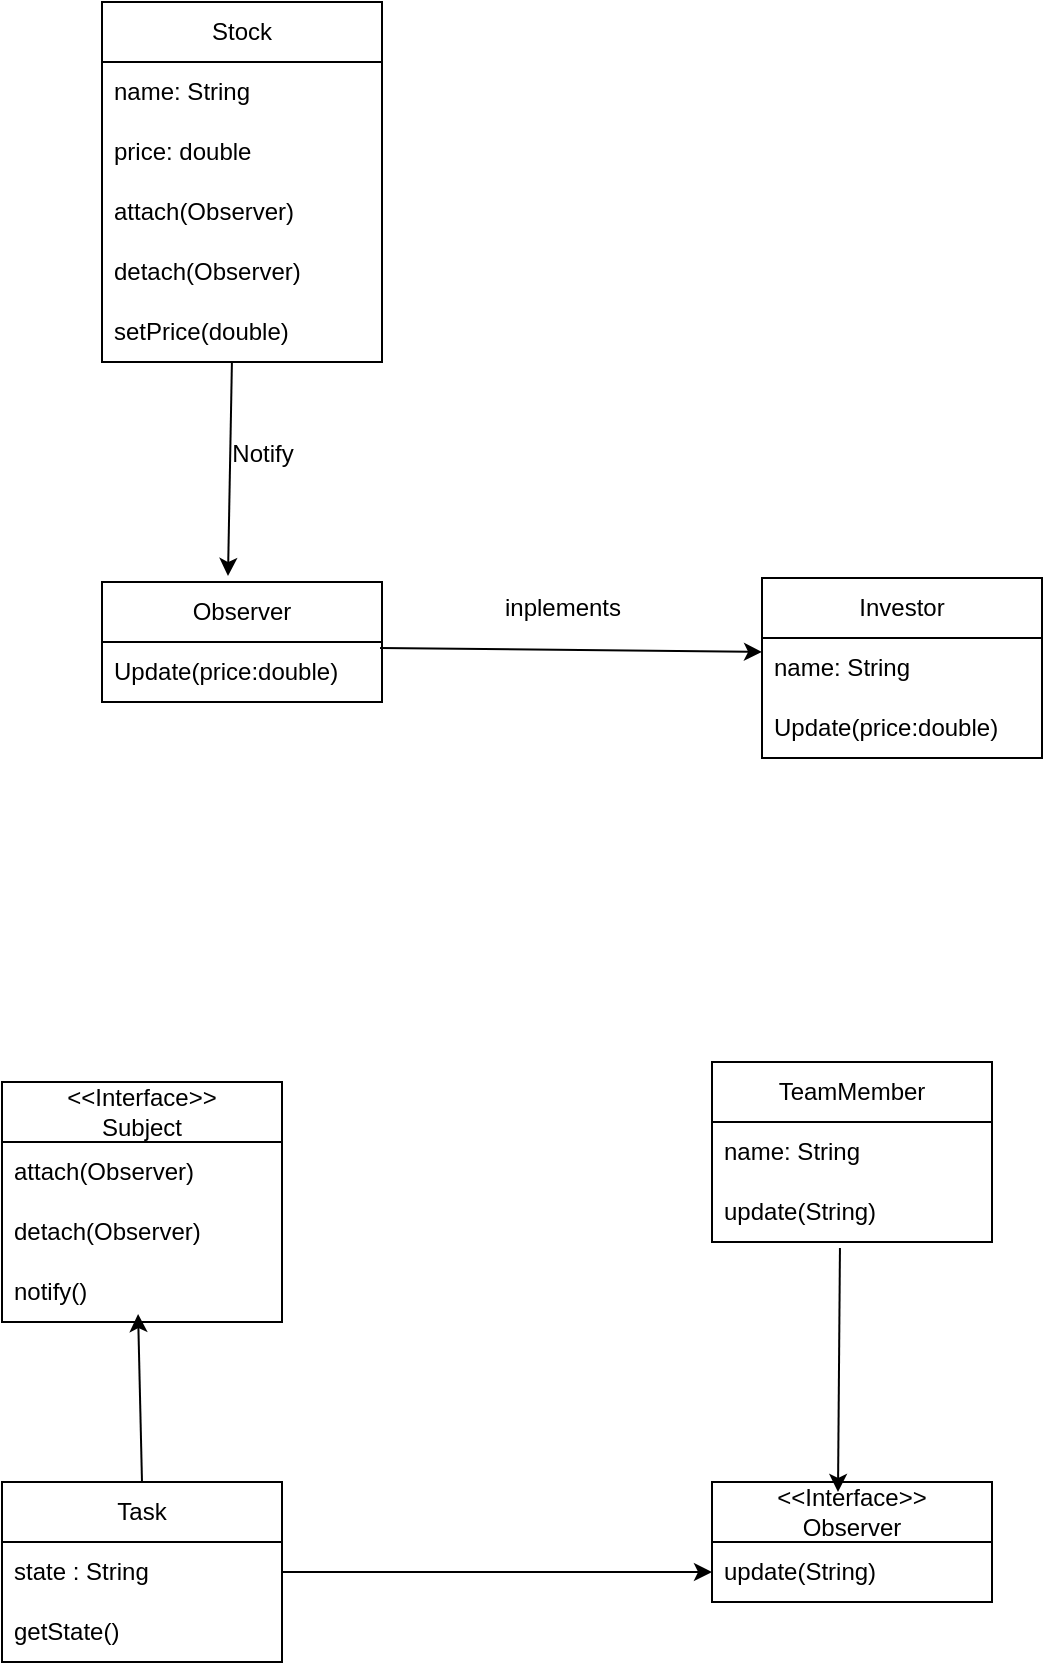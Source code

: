 <mxfile version="26.1.1">
  <diagram name="Page-1" id="nW3kzdm8BtL0ULMPkd2w">
    <mxGraphModel dx="1114" dy="562" grid="1" gridSize="10" guides="1" tooltips="1" connect="1" arrows="1" fold="1" page="1" pageScale="1" pageWidth="850" pageHeight="1100" math="0" shadow="0">
      <root>
        <mxCell id="0" />
        <mxCell id="1" parent="0" />
        <mxCell id="h4A9hUGtwkB97Ld47Qbq-1" value="Stock" style="swimlane;fontStyle=0;childLayout=stackLayout;horizontal=1;startSize=30;horizontalStack=0;resizeParent=1;resizeParentMax=0;resizeLast=0;collapsible=1;marginBottom=0;whiteSpace=wrap;html=1;" vertex="1" parent="1">
          <mxGeometry x="120" y="40" width="140" height="180" as="geometry" />
        </mxCell>
        <mxCell id="h4A9hUGtwkB97Ld47Qbq-2" value="name: String" style="text;strokeColor=none;fillColor=none;align=left;verticalAlign=middle;spacingLeft=4;spacingRight=4;overflow=hidden;points=[[0,0.5],[1,0.5]];portConstraint=eastwest;rotatable=0;whiteSpace=wrap;html=1;" vertex="1" parent="h4A9hUGtwkB97Ld47Qbq-1">
          <mxGeometry y="30" width="140" height="30" as="geometry" />
        </mxCell>
        <mxCell id="h4A9hUGtwkB97Ld47Qbq-3" value="price: double" style="text;strokeColor=none;fillColor=none;align=left;verticalAlign=middle;spacingLeft=4;spacingRight=4;overflow=hidden;points=[[0,0.5],[1,0.5]];portConstraint=eastwest;rotatable=0;whiteSpace=wrap;html=1;" vertex="1" parent="h4A9hUGtwkB97Ld47Qbq-1">
          <mxGeometry y="60" width="140" height="30" as="geometry" />
        </mxCell>
        <mxCell id="h4A9hUGtwkB97Ld47Qbq-4" value="attach(Observer)" style="text;strokeColor=none;fillColor=none;align=left;verticalAlign=middle;spacingLeft=4;spacingRight=4;overflow=hidden;points=[[0,0.5],[1,0.5]];portConstraint=eastwest;rotatable=0;whiteSpace=wrap;html=1;" vertex="1" parent="h4A9hUGtwkB97Ld47Qbq-1">
          <mxGeometry y="90" width="140" height="30" as="geometry" />
        </mxCell>
        <mxCell id="h4A9hUGtwkB97Ld47Qbq-5" value="detach(Observer)" style="text;strokeColor=none;fillColor=none;align=left;verticalAlign=middle;spacingLeft=4;spacingRight=4;overflow=hidden;points=[[0,0.5],[1,0.5]];portConstraint=eastwest;rotatable=0;whiteSpace=wrap;html=1;" vertex="1" parent="h4A9hUGtwkB97Ld47Qbq-1">
          <mxGeometry y="120" width="140" height="30" as="geometry" />
        </mxCell>
        <mxCell id="h4A9hUGtwkB97Ld47Qbq-6" value="setPrice(double)" style="text;strokeColor=none;fillColor=none;align=left;verticalAlign=middle;spacingLeft=4;spacingRight=4;overflow=hidden;points=[[0,0.5],[1,0.5]];portConstraint=eastwest;rotatable=0;whiteSpace=wrap;html=1;" vertex="1" parent="h4A9hUGtwkB97Ld47Qbq-1">
          <mxGeometry y="150" width="140" height="30" as="geometry" />
        </mxCell>
        <mxCell id="h4A9hUGtwkB97Ld47Qbq-7" value="Observer" style="swimlane;fontStyle=0;childLayout=stackLayout;horizontal=1;startSize=30;horizontalStack=0;resizeParent=1;resizeParentMax=0;resizeLast=0;collapsible=1;marginBottom=0;whiteSpace=wrap;html=1;" vertex="1" parent="1">
          <mxGeometry x="120" y="330" width="140" height="60" as="geometry" />
        </mxCell>
        <mxCell id="h4A9hUGtwkB97Ld47Qbq-8" value="Update(price:double)" style="text;strokeColor=none;fillColor=none;align=left;verticalAlign=middle;spacingLeft=4;spacingRight=4;overflow=hidden;points=[[0,0.5],[1,0.5]];portConstraint=eastwest;rotatable=0;whiteSpace=wrap;html=1;" vertex="1" parent="h4A9hUGtwkB97Ld47Qbq-7">
          <mxGeometry y="30" width="140" height="30" as="geometry" />
        </mxCell>
        <mxCell id="h4A9hUGtwkB97Ld47Qbq-11" value="" style="endArrow=classic;html=1;rounded=0;exitX=0.464;exitY=1;exitDx=0;exitDy=0;exitPerimeter=0;entryX=0.45;entryY=-0.05;entryDx=0;entryDy=0;entryPerimeter=0;" edge="1" parent="1" source="h4A9hUGtwkB97Ld47Qbq-6" target="h4A9hUGtwkB97Ld47Qbq-7">
          <mxGeometry width="50" height="50" relative="1" as="geometry">
            <mxPoint x="400" y="320" as="sourcePoint" />
            <mxPoint x="450" y="270" as="targetPoint" />
          </mxGeometry>
        </mxCell>
        <mxCell id="h4A9hUGtwkB97Ld47Qbq-12" value="Notify&lt;div&gt;&lt;br&gt;&lt;/div&gt;" style="text;html=1;align=center;verticalAlign=middle;resizable=0;points=[];autosize=1;strokeColor=none;fillColor=none;" vertex="1" parent="1">
          <mxGeometry x="175" y="253" width="50" height="40" as="geometry" />
        </mxCell>
        <mxCell id="h4A9hUGtwkB97Ld47Qbq-13" value="Investor" style="swimlane;fontStyle=0;childLayout=stackLayout;horizontal=1;startSize=30;horizontalStack=0;resizeParent=1;resizeParentMax=0;resizeLast=0;collapsible=1;marginBottom=0;whiteSpace=wrap;html=1;" vertex="1" parent="1">
          <mxGeometry x="450" y="328" width="140" height="90" as="geometry" />
        </mxCell>
        <mxCell id="h4A9hUGtwkB97Ld47Qbq-14" value="name: String" style="text;strokeColor=none;fillColor=none;align=left;verticalAlign=middle;spacingLeft=4;spacingRight=4;overflow=hidden;points=[[0,0.5],[1,0.5]];portConstraint=eastwest;rotatable=0;whiteSpace=wrap;html=1;" vertex="1" parent="h4A9hUGtwkB97Ld47Qbq-13">
          <mxGeometry y="30" width="140" height="30" as="geometry" />
        </mxCell>
        <mxCell id="h4A9hUGtwkB97Ld47Qbq-15" value="Update(price:double)" style="text;strokeColor=none;fillColor=none;align=left;verticalAlign=middle;spacingLeft=4;spacingRight=4;overflow=hidden;points=[[0,0.5],[1,0.5]];portConstraint=eastwest;rotatable=0;whiteSpace=wrap;html=1;" vertex="1" parent="h4A9hUGtwkB97Ld47Qbq-13">
          <mxGeometry y="60" width="140" height="30" as="geometry" />
        </mxCell>
        <mxCell id="h4A9hUGtwkB97Ld47Qbq-16" value="" style="endArrow=classic;html=1;rounded=0;exitX=0.993;exitY=0.1;exitDx=0;exitDy=0;exitPerimeter=0;entryX=0;entryY=0.233;entryDx=0;entryDy=0;entryPerimeter=0;" edge="1" parent="1" source="h4A9hUGtwkB97Ld47Qbq-8" target="h4A9hUGtwkB97Ld47Qbq-14">
          <mxGeometry width="50" height="50" relative="1" as="geometry">
            <mxPoint x="400" y="320" as="sourcePoint" />
            <mxPoint x="450" y="270" as="targetPoint" />
          </mxGeometry>
        </mxCell>
        <mxCell id="h4A9hUGtwkB97Ld47Qbq-17" value="inplements" style="text;html=1;align=center;verticalAlign=middle;resizable=0;points=[];autosize=1;strokeColor=none;fillColor=none;" vertex="1" parent="1">
          <mxGeometry x="305" y="328" width="90" height="30" as="geometry" />
        </mxCell>
        <mxCell id="h4A9hUGtwkB97Ld47Qbq-18" value="&amp;lt;&amp;lt;Interface&amp;gt;&amp;gt;&lt;div&gt;Subject&lt;/div&gt;" style="swimlane;fontStyle=0;childLayout=stackLayout;horizontal=1;startSize=30;horizontalStack=0;resizeParent=1;resizeParentMax=0;resizeLast=0;collapsible=1;marginBottom=0;whiteSpace=wrap;html=1;" vertex="1" parent="1">
          <mxGeometry x="70" y="580" width="140" height="120" as="geometry" />
        </mxCell>
        <mxCell id="h4A9hUGtwkB97Ld47Qbq-19" value="attach(Observer)" style="text;strokeColor=none;fillColor=none;align=left;verticalAlign=middle;spacingLeft=4;spacingRight=4;overflow=hidden;points=[[0,0.5],[1,0.5]];portConstraint=eastwest;rotatable=0;whiteSpace=wrap;html=1;" vertex="1" parent="h4A9hUGtwkB97Ld47Qbq-18">
          <mxGeometry y="30" width="140" height="30" as="geometry" />
        </mxCell>
        <mxCell id="h4A9hUGtwkB97Ld47Qbq-20" value="detach(Observer)" style="text;strokeColor=none;fillColor=none;align=left;verticalAlign=middle;spacingLeft=4;spacingRight=4;overflow=hidden;points=[[0,0.5],[1,0.5]];portConstraint=eastwest;rotatable=0;whiteSpace=wrap;html=1;" vertex="1" parent="h4A9hUGtwkB97Ld47Qbq-18">
          <mxGeometry y="60" width="140" height="30" as="geometry" />
        </mxCell>
        <mxCell id="h4A9hUGtwkB97Ld47Qbq-21" value="notify()" style="text;strokeColor=none;fillColor=none;align=left;verticalAlign=middle;spacingLeft=4;spacingRight=4;overflow=hidden;points=[[0,0.5],[1,0.5]];portConstraint=eastwest;rotatable=0;whiteSpace=wrap;html=1;" vertex="1" parent="h4A9hUGtwkB97Ld47Qbq-18">
          <mxGeometry y="90" width="140" height="30" as="geometry" />
        </mxCell>
        <mxCell id="h4A9hUGtwkB97Ld47Qbq-22" value="Task" style="swimlane;fontStyle=0;childLayout=stackLayout;horizontal=1;startSize=30;horizontalStack=0;resizeParent=1;resizeParentMax=0;resizeLast=0;collapsible=1;marginBottom=0;whiteSpace=wrap;html=1;" vertex="1" parent="1">
          <mxGeometry x="70" y="780" width="140" height="90" as="geometry" />
        </mxCell>
        <mxCell id="h4A9hUGtwkB97Ld47Qbq-23" value="state : String" style="text;strokeColor=none;fillColor=none;align=left;verticalAlign=middle;spacingLeft=4;spacingRight=4;overflow=hidden;points=[[0,0.5],[1,0.5]];portConstraint=eastwest;rotatable=0;whiteSpace=wrap;html=1;" vertex="1" parent="h4A9hUGtwkB97Ld47Qbq-22">
          <mxGeometry y="30" width="140" height="30" as="geometry" />
        </mxCell>
        <mxCell id="h4A9hUGtwkB97Ld47Qbq-25" value="getState()" style="text;strokeColor=none;fillColor=none;align=left;verticalAlign=middle;spacingLeft=4;spacingRight=4;overflow=hidden;points=[[0,0.5],[1,0.5]];portConstraint=eastwest;rotatable=0;whiteSpace=wrap;html=1;" vertex="1" parent="h4A9hUGtwkB97Ld47Qbq-22">
          <mxGeometry y="60" width="140" height="30" as="geometry" />
        </mxCell>
        <mxCell id="h4A9hUGtwkB97Ld47Qbq-26" value="" style="endArrow=classic;html=1;rounded=0;exitX=0.5;exitY=0;exitDx=0;exitDy=0;entryX=0.486;entryY=0.867;entryDx=0;entryDy=0;entryPerimeter=0;" edge="1" parent="1" source="h4A9hUGtwkB97Ld47Qbq-22" target="h4A9hUGtwkB97Ld47Qbq-21">
          <mxGeometry width="50" height="50" relative="1" as="geometry">
            <mxPoint x="400" y="820" as="sourcePoint" />
            <mxPoint x="450" y="770" as="targetPoint" />
          </mxGeometry>
        </mxCell>
        <mxCell id="h4A9hUGtwkB97Ld47Qbq-27" value="&amp;lt;&amp;lt;Interface&amp;gt;&amp;gt;&lt;div&gt;Observer&lt;/div&gt;" style="swimlane;fontStyle=0;childLayout=stackLayout;horizontal=1;startSize=30;horizontalStack=0;resizeParent=1;resizeParentMax=0;resizeLast=0;collapsible=1;marginBottom=0;whiteSpace=wrap;html=1;" vertex="1" parent="1">
          <mxGeometry x="425" y="780" width="140" height="60" as="geometry" />
        </mxCell>
        <mxCell id="h4A9hUGtwkB97Ld47Qbq-28" value="update(String)" style="text;strokeColor=none;fillColor=none;align=left;verticalAlign=middle;spacingLeft=4;spacingRight=4;overflow=hidden;points=[[0,0.5],[1,0.5]];portConstraint=eastwest;rotatable=0;whiteSpace=wrap;html=1;" vertex="1" parent="h4A9hUGtwkB97Ld47Qbq-27">
          <mxGeometry y="30" width="140" height="30" as="geometry" />
        </mxCell>
        <mxCell id="h4A9hUGtwkB97Ld47Qbq-31" value="TeamMember" style="swimlane;fontStyle=0;childLayout=stackLayout;horizontal=1;startSize=30;horizontalStack=0;resizeParent=1;resizeParentMax=0;resizeLast=0;collapsible=1;marginBottom=0;whiteSpace=wrap;html=1;" vertex="1" parent="1">
          <mxGeometry x="425" y="570" width="140" height="90" as="geometry" />
        </mxCell>
        <mxCell id="h4A9hUGtwkB97Ld47Qbq-32" value="name: String" style="text;strokeColor=none;fillColor=none;align=left;verticalAlign=middle;spacingLeft=4;spacingRight=4;overflow=hidden;points=[[0,0.5],[1,0.5]];portConstraint=eastwest;rotatable=0;whiteSpace=wrap;html=1;" vertex="1" parent="h4A9hUGtwkB97Ld47Qbq-31">
          <mxGeometry y="30" width="140" height="30" as="geometry" />
        </mxCell>
        <mxCell id="h4A9hUGtwkB97Ld47Qbq-33" value="update(String)" style="text;strokeColor=none;fillColor=none;align=left;verticalAlign=middle;spacingLeft=4;spacingRight=4;overflow=hidden;points=[[0,0.5],[1,0.5]];portConstraint=eastwest;rotatable=0;whiteSpace=wrap;html=1;" vertex="1" parent="h4A9hUGtwkB97Ld47Qbq-31">
          <mxGeometry y="60" width="140" height="30" as="geometry" />
        </mxCell>
        <mxCell id="h4A9hUGtwkB97Ld47Qbq-34" value="" style="endArrow=classic;html=1;rounded=0;exitX=1;exitY=0.5;exitDx=0;exitDy=0;entryX=0;entryY=0.75;entryDx=0;entryDy=0;" edge="1" parent="1" source="h4A9hUGtwkB97Ld47Qbq-23" target="h4A9hUGtwkB97Ld47Qbq-27">
          <mxGeometry width="50" height="50" relative="1" as="geometry">
            <mxPoint x="400" y="820" as="sourcePoint" />
            <mxPoint x="450" y="770" as="targetPoint" />
          </mxGeometry>
        </mxCell>
        <mxCell id="h4A9hUGtwkB97Ld47Qbq-35" value="" style="endArrow=classic;html=1;rounded=0;exitX=0.457;exitY=1.1;exitDx=0;exitDy=0;exitPerimeter=0;entryX=0.45;entryY=0.083;entryDx=0;entryDy=0;entryPerimeter=0;" edge="1" parent="1" source="h4A9hUGtwkB97Ld47Qbq-33" target="h4A9hUGtwkB97Ld47Qbq-27">
          <mxGeometry width="50" height="50" relative="1" as="geometry">
            <mxPoint x="400" y="820" as="sourcePoint" />
            <mxPoint x="450" y="770" as="targetPoint" />
          </mxGeometry>
        </mxCell>
      </root>
    </mxGraphModel>
  </diagram>
</mxfile>
